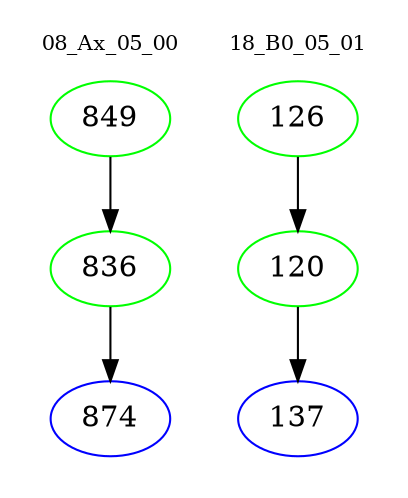 digraph{
subgraph cluster_0 {
color = white
label = "08_Ax_05_00";
fontsize=10;
T0_849 [label="849", color="green"]
T0_849 -> T0_836 [color="black"]
T0_836 [label="836", color="green"]
T0_836 -> T0_874 [color="black"]
T0_874 [label="874", color="blue"]
}
subgraph cluster_1 {
color = white
label = "18_B0_05_01";
fontsize=10;
T1_126 [label="126", color="green"]
T1_126 -> T1_120 [color="black"]
T1_120 [label="120", color="green"]
T1_120 -> T1_137 [color="black"]
T1_137 [label="137", color="blue"]
}
}
